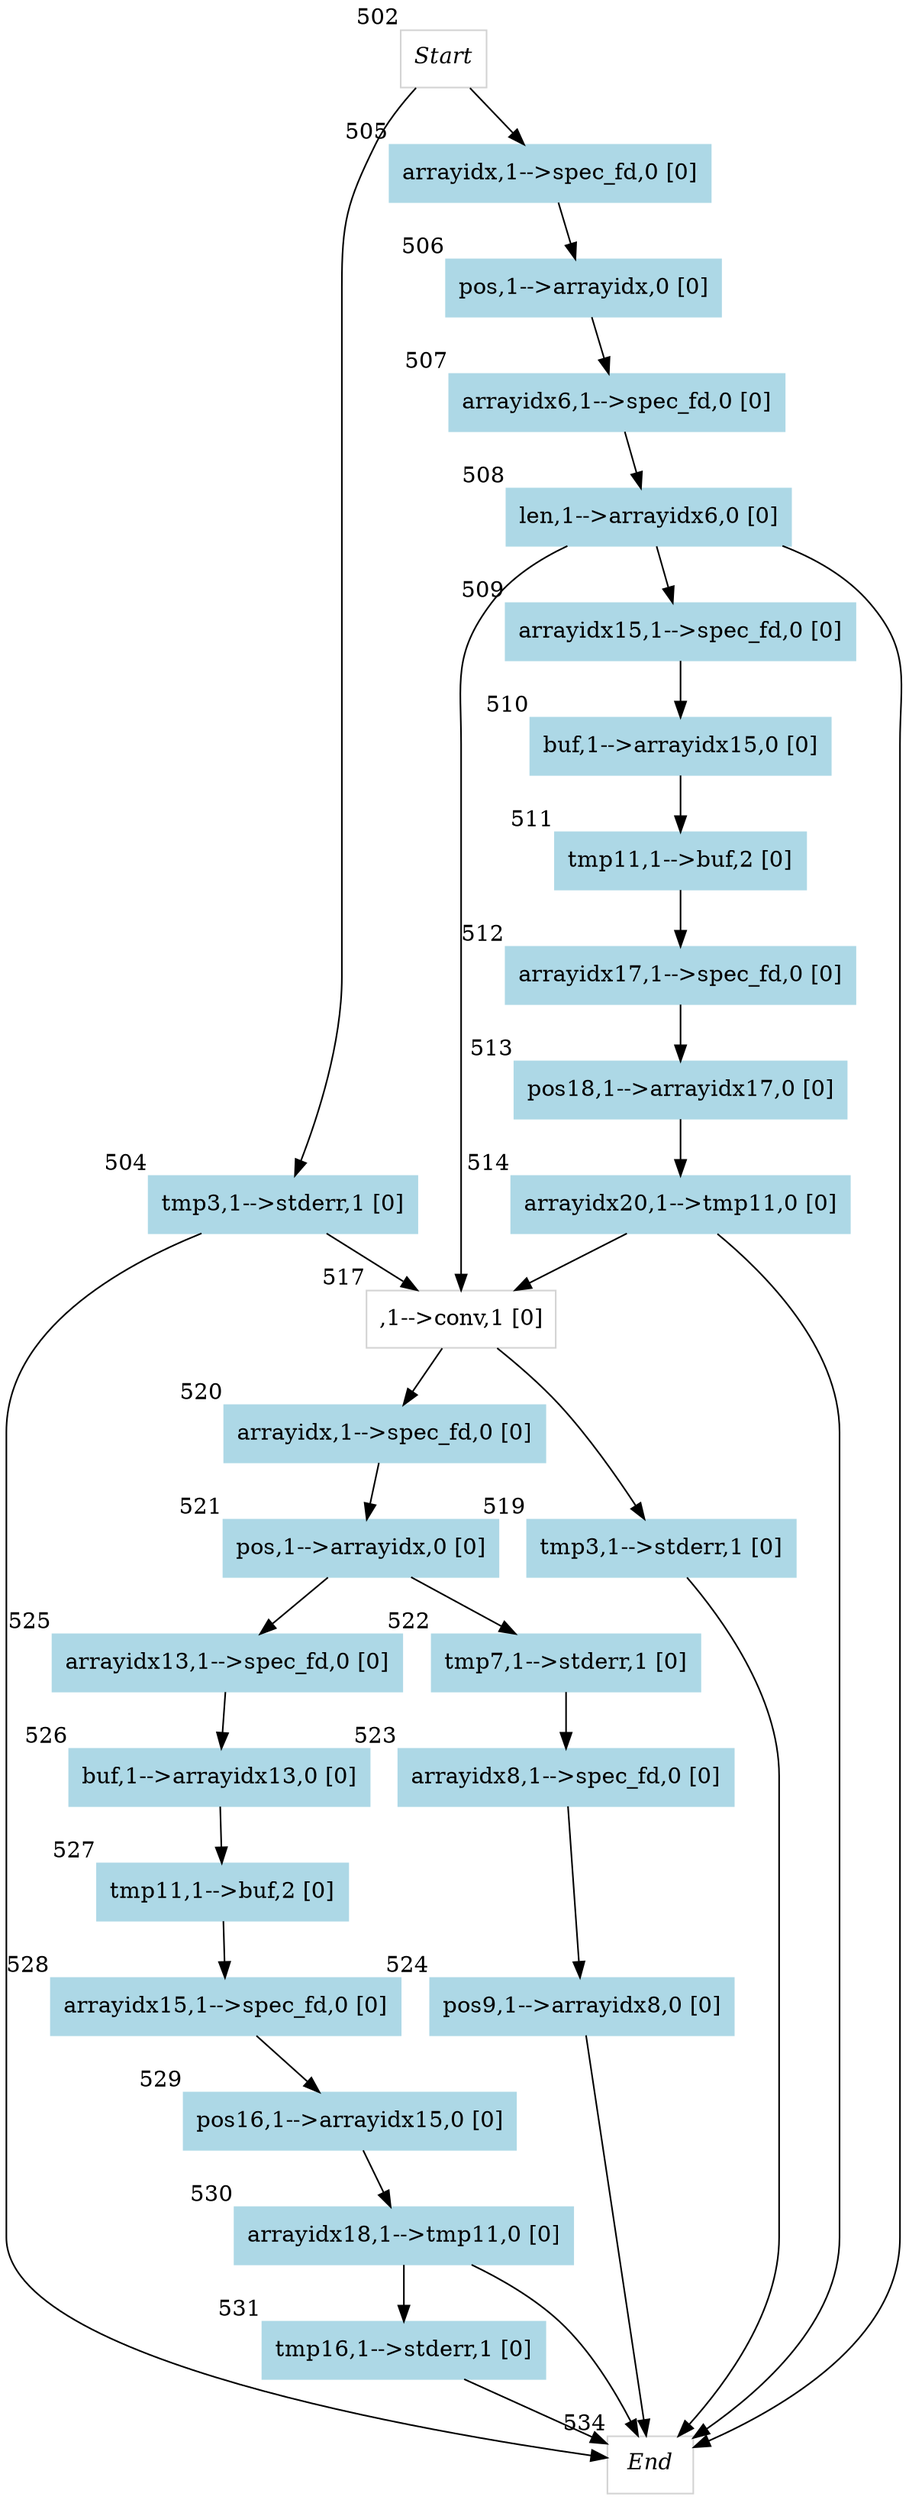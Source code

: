 digraph GPG{
node [shape=box]; 
502[label=<<I>Start</I>>,xlabel="502", color=lightgray, fontcolor=black];
502->504;
502->505;
504[label="tmp3,1-->stderr,1 [0]
",xlabel="504", color=lightblue, fontcolor=black, style=filled]
;504->517;
504->534;
505[label="arrayidx,1-->spec_fd,0 [0]
",xlabel="505", color=lightblue, fontcolor=black, style=filled]
;505->506;
506[label="pos,1-->arrayidx,0 [0]
",xlabel="506", color=lightblue, fontcolor=black, style=filled]
;506->507;
507[label="arrayidx6,1-->spec_fd,0 [0]
",xlabel="507", color=lightblue, fontcolor=black, style=filled]
;507->508;
508[label="len,1-->arrayidx6,0 [0]
",xlabel="508", color=lightblue, fontcolor=black, style=filled]
;508->509;
508->517;
508->534;
509[label="arrayidx15,1-->spec_fd,0 [0]
",xlabel="509", color=lightblue, fontcolor=black, style=filled]
;509->510;
510[label="buf,1-->arrayidx15,0 [0]
",xlabel="510", color=lightblue, fontcolor=black, style=filled]
;510->511;
511[label="tmp11,1-->buf,2 [0]
",xlabel="511", color=lightblue, fontcolor=black, style=filled]
;511->512;
512[label="arrayidx17,1-->spec_fd,0 [0]
",xlabel="512", color=lightblue, fontcolor=black, style=filled]
;512->513;
513[label="pos18,1-->arrayidx17,0 [0]
",xlabel="513", color=lightblue, fontcolor=black, style=filled]
;513->514;
514[label="arrayidx20,1-->tmp11,0 [0]
",xlabel="514", color=lightblue, fontcolor=black, style=filled]
;514->517;
514->534;
517[label=",1-->conv,1 [0]
",xlabel="517", color=lightgray, fontcolor=black];
517->519;
517->520;
519[label="tmp3,1-->stderr,1 [0]
",xlabel="519", color=lightblue, fontcolor=black, style=filled]
;519->534;
520[label="arrayidx,1-->spec_fd,0 [0]
",xlabel="520", color=lightblue, fontcolor=black, style=filled]
;520->521;
521[label="pos,1-->arrayidx,0 [0]
",xlabel="521", color=lightblue, fontcolor=black, style=filled]
;521->522;
521->525;
522[label="tmp7,1-->stderr,1 [0]
",xlabel="522", color=lightblue, fontcolor=black, style=filled]
;522->523;
523[label="arrayidx8,1-->spec_fd,0 [0]
",xlabel="523", color=lightblue, fontcolor=black, style=filled]
;523->524;
524[label="pos9,1-->arrayidx8,0 [0]
",xlabel="524", color=lightblue, fontcolor=black, style=filled]
;524->534;
525[label="arrayidx13,1-->spec_fd,0 [0]
",xlabel="525", color=lightblue, fontcolor=black, style=filled]
;525->526;
526[label="buf,1-->arrayidx13,0 [0]
",xlabel="526", color=lightblue, fontcolor=black, style=filled]
;526->527;
527[label="tmp11,1-->buf,2 [0]
",xlabel="527", color=lightblue, fontcolor=black, style=filled]
;527->528;
528[label="arrayidx15,1-->spec_fd,0 [0]
",xlabel="528", color=lightblue, fontcolor=black, style=filled]
;528->529;
529[label="pos16,1-->arrayidx15,0 [0]
",xlabel="529", color=lightblue, fontcolor=black, style=filled]
;529->530;
530[label="arrayidx18,1-->tmp11,0 [0]
",xlabel="530", color=lightblue, fontcolor=black, style=filled]
;530->531;
530->534;
531[label="tmp16,1-->stderr,1 [0]
",xlabel="531", color=lightblue, fontcolor=black, style=filled]
;531->534;
534[label=<<I>End</I>>,xlabel="534", color=lightgray, fontcolor=black];
}